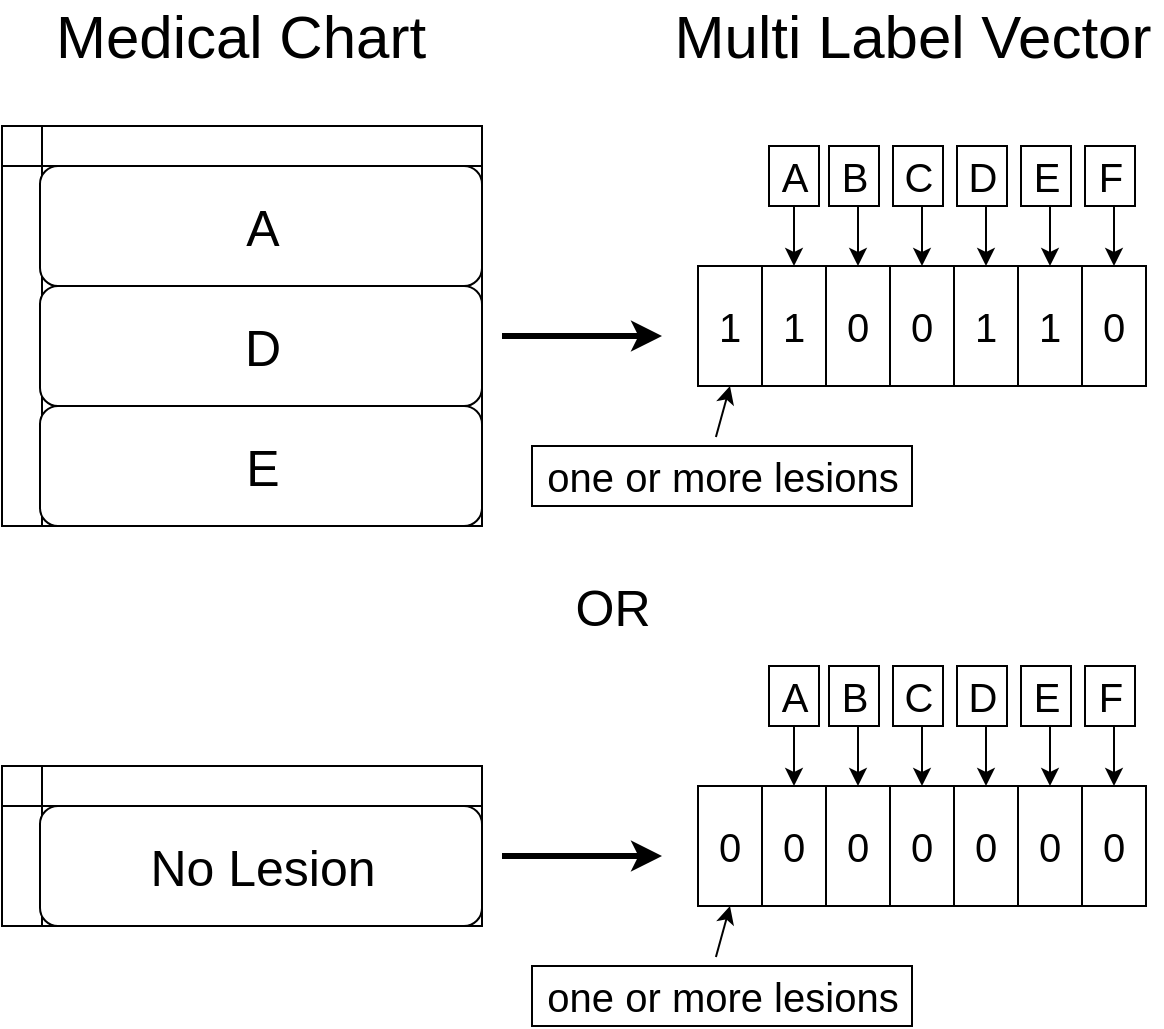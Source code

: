 <mxfile version="12.4.1" type="device" pages="1"><diagram id="_kd45w_9SIW4OjPJiupr" name="Page-1"><mxGraphModel dx="720" dy="1225" grid="1" gridSize="10" guides="1" tooltips="1" connect="1" arrows="1" fold="1" page="1" pageScale="1" pageWidth="827" pageHeight="1169" math="0" shadow="0"><root><mxCell id="0"/><mxCell id="1" parent="0"/><mxCell id="vW8SZiavvm8dF9IUGTl6-1" value="&lt;font style=&quot;font-size: 30px&quot;&gt;Medical Chart&lt;/font&gt;" style="text;html=1;align=center;verticalAlign=middle;resizable=0;points=[];;autosize=1;" vertex="1" parent="1"><mxGeometry x="59" y="330" width="200" height="30" as="geometry"/></mxCell><mxCell id="vW8SZiavvm8dF9IUGTl6-2" value="&lt;font style=&quot;font-size: 30px&quot;&gt;Multi Label Vector&lt;/font&gt;" style="text;html=1;align=center;verticalAlign=middle;resizable=0;points=[];;autosize=1;" vertex="1" parent="1"><mxGeometry x="370" y="330" width="250" height="30" as="geometry"/></mxCell><mxCell id="vW8SZiavvm8dF9IUGTl6-4" value="" style="shape=internalStorage;whiteSpace=wrap;html=1;backgroundOutline=1;" vertex="1" parent="1"><mxGeometry x="40" y="390" width="240" height="200" as="geometry"/></mxCell><mxCell id="vW8SZiavvm8dF9IUGTl6-5" value="" style="rounded=1;whiteSpace=wrap;html=1;" vertex="1" parent="1"><mxGeometry x="59" y="410" width="221" height="60" as="geometry"/></mxCell><mxCell id="vW8SZiavvm8dF9IUGTl6-6" value="" style="rounded=1;whiteSpace=wrap;html=1;" vertex="1" parent="1"><mxGeometry x="59" y="470" width="221" height="60" as="geometry"/></mxCell><mxCell id="vW8SZiavvm8dF9IUGTl6-7" value="" style="rounded=1;whiteSpace=wrap;html=1;" vertex="1" parent="1"><mxGeometry x="59" y="530" width="221" height="60" as="geometry"/></mxCell><mxCell id="vW8SZiavvm8dF9IUGTl6-10" value="&lt;font style=&quot;font-size: 25px&quot;&gt;A&lt;/font&gt;" style="text;html=1;align=center;verticalAlign=middle;resizable=0;points=[];;autosize=1;" vertex="1" parent="1"><mxGeometry x="154.5" y="430" width="30" height="20" as="geometry"/></mxCell><mxCell id="vW8SZiavvm8dF9IUGTl6-12" value="&lt;font style=&quot;font-size: 25px&quot;&gt;D&lt;/font&gt;" style="text;html=1;align=center;verticalAlign=middle;resizable=0;points=[];;autosize=1;" vertex="1" parent="1"><mxGeometry x="154.5" y="490" width="30" height="20" as="geometry"/></mxCell><mxCell id="vW8SZiavvm8dF9IUGTl6-13" value="&lt;font style=&quot;font-size: 25px&quot;&gt;E&lt;/font&gt;" style="text;html=1;align=center;verticalAlign=middle;resizable=0;points=[];;autosize=1;" vertex="1" parent="1"><mxGeometry x="154.5" y="550" width="30" height="20" as="geometry"/></mxCell><mxCell id="vW8SZiavvm8dF9IUGTl6-14" value="" style="endArrow=classic;html=1;strokeWidth=3;" edge="1" parent="1"><mxGeometry width="50" height="50" relative="1" as="geometry"><mxPoint x="290" y="495" as="sourcePoint"/><mxPoint x="370" y="495" as="targetPoint"/></mxGeometry></mxCell><mxCell id="vW8SZiavvm8dF9IUGTl6-15" value="&lt;font style=&quot;font-size: 20px&quot;&gt;one or more lesions&lt;/font&gt;" style="text;html=1;align=center;verticalAlign=middle;resizable=0;points=[];;autosize=1;strokeColor=#000000;" vertex="1" parent="1"><mxGeometry x="305" y="550" width="190" height="30" as="geometry"/></mxCell><mxCell id="vW8SZiavvm8dF9IUGTl6-16" value="&lt;font style=&quot;font-size: 20px&quot;&gt;1&lt;/font&gt;" style="rounded=0;whiteSpace=wrap;html=1;" vertex="1" parent="1"><mxGeometry x="388" y="460" width="32" height="60" as="geometry"/></mxCell><mxCell id="vW8SZiavvm8dF9IUGTl6-17" value="&lt;font style=&quot;font-size: 20px&quot;&gt;1&lt;/font&gt;" style="rounded=0;whiteSpace=wrap;html=1;" vertex="1" parent="1"><mxGeometry x="420" y="460" width="32" height="60" as="geometry"/></mxCell><mxCell id="vW8SZiavvm8dF9IUGTl6-18" value="&lt;font style=&quot;font-size: 20px&quot;&gt;0&lt;/font&gt;" style="rounded=0;whiteSpace=wrap;html=1;" vertex="1" parent="1"><mxGeometry x="452" y="460" width="32" height="60" as="geometry"/></mxCell><mxCell id="vW8SZiavvm8dF9IUGTl6-19" value="&lt;font style=&quot;font-size: 20px&quot;&gt;0&lt;/font&gt;" style="rounded=0;whiteSpace=wrap;html=1;" vertex="1" parent="1"><mxGeometry x="484" y="460" width="32" height="60" as="geometry"/></mxCell><mxCell id="vW8SZiavvm8dF9IUGTl6-20" value="&lt;font style=&quot;font-size: 20px&quot;&gt;1&lt;/font&gt;" style="rounded=0;whiteSpace=wrap;html=1;" vertex="1" parent="1"><mxGeometry x="516" y="460" width="32" height="60" as="geometry"/></mxCell><mxCell id="vW8SZiavvm8dF9IUGTl6-21" value="&lt;font style=&quot;font-size: 20px&quot;&gt;1&lt;/font&gt;" style="rounded=0;whiteSpace=wrap;html=1;" vertex="1" parent="1"><mxGeometry x="548" y="460" width="32" height="60" as="geometry"/></mxCell><mxCell id="vW8SZiavvm8dF9IUGTl6-22" value="&lt;font style=&quot;font-size: 20px&quot;&gt;0&lt;/font&gt;" style="rounded=0;whiteSpace=wrap;html=1;" vertex="1" parent="1"><mxGeometry x="580" y="460" width="32" height="60" as="geometry"/></mxCell><mxCell id="vW8SZiavvm8dF9IUGTl6-23" value="" style="endArrow=classic;html=1;strokeWidth=1;exitX=0.484;exitY=-0.15;exitDx=0;exitDy=0;exitPerimeter=0;entryX=0.5;entryY=1;entryDx=0;entryDy=0;" edge="1" parent="1" source="vW8SZiavvm8dF9IUGTl6-15" target="vW8SZiavvm8dF9IUGTl6-16"><mxGeometry width="50" height="50" relative="1" as="geometry"><mxPoint x="40" y="660" as="sourcePoint"/><mxPoint x="90" y="610" as="targetPoint"/></mxGeometry></mxCell><mxCell id="vW8SZiavvm8dF9IUGTl6-24" value="&lt;font style=&quot;font-size: 20px&quot;&gt;A&lt;/font&gt;" style="text;html=1;align=center;verticalAlign=middle;resizable=0;points=[];;autosize=1;strokeColor=#000000;" vertex="1" parent="1"><mxGeometry x="423.5" y="400" width="25" height="30" as="geometry"/></mxCell><mxCell id="vW8SZiavvm8dF9IUGTl6-25" value="" style="endArrow=classic;html=1;strokeWidth=1;" edge="1" parent="1"><mxGeometry width="50" height="50" relative="1" as="geometry"><mxPoint x="436" y="430" as="sourcePoint"/><mxPoint x="436" y="460" as="targetPoint"/></mxGeometry></mxCell><mxCell id="vW8SZiavvm8dF9IUGTl6-26" value="&lt;font style=&quot;font-size: 20px&quot;&gt;B&lt;/font&gt;" style="text;html=1;align=center;verticalAlign=middle;resizable=0;points=[];;autosize=1;strokeColor=#000000;" vertex="1" parent="1"><mxGeometry x="453.5" y="400" width="25" height="30" as="geometry"/></mxCell><mxCell id="vW8SZiavvm8dF9IUGTl6-27" value="" style="endArrow=classic;html=1;strokeWidth=1;" edge="1" parent="1"><mxGeometry width="50" height="50" relative="1" as="geometry"><mxPoint x="468" y="430" as="sourcePoint"/><mxPoint x="468" y="460" as="targetPoint"/></mxGeometry></mxCell><mxCell id="vW8SZiavvm8dF9IUGTl6-28" value="&lt;font style=&quot;font-size: 20px&quot;&gt;C&lt;/font&gt;" style="text;html=1;align=center;verticalAlign=middle;resizable=0;points=[];;autosize=1;strokeColor=#000000;" vertex="1" parent="1"><mxGeometry x="485.5" y="400" width="25" height="30" as="geometry"/></mxCell><mxCell id="vW8SZiavvm8dF9IUGTl6-29" value="" style="endArrow=classic;html=1;strokeWidth=1;" edge="1" parent="1"><mxGeometry width="50" height="50" relative="1" as="geometry"><mxPoint x="500" y="430" as="sourcePoint"/><mxPoint x="500" y="460" as="targetPoint"/></mxGeometry></mxCell><mxCell id="vW8SZiavvm8dF9IUGTl6-30" value="&lt;font style=&quot;font-size: 20px&quot;&gt;D&lt;/font&gt;" style="text;html=1;align=center;verticalAlign=middle;resizable=0;points=[];;autosize=1;strokeColor=#000000;" vertex="1" parent="1"><mxGeometry x="517.5" y="400" width="25" height="30" as="geometry"/></mxCell><mxCell id="vW8SZiavvm8dF9IUGTl6-31" value="" style="endArrow=classic;html=1;strokeWidth=1;" edge="1" parent="1"><mxGeometry width="50" height="50" relative="1" as="geometry"><mxPoint x="532" y="430" as="sourcePoint"/><mxPoint x="532" y="460" as="targetPoint"/></mxGeometry></mxCell><mxCell id="vW8SZiavvm8dF9IUGTl6-32" value="&lt;font style=&quot;font-size: 20px&quot;&gt;E&lt;/font&gt;" style="text;html=1;align=center;verticalAlign=middle;resizable=0;points=[];;autosize=1;strokeColor=#000000;" vertex="1" parent="1"><mxGeometry x="549.5" y="400" width="25" height="30" as="geometry"/></mxCell><mxCell id="vW8SZiavvm8dF9IUGTl6-33" value="" style="endArrow=classic;html=1;strokeWidth=1;" edge="1" parent="1"><mxGeometry width="50" height="50" relative="1" as="geometry"><mxPoint x="564" y="430" as="sourcePoint"/><mxPoint x="564" y="460" as="targetPoint"/></mxGeometry></mxCell><mxCell id="vW8SZiavvm8dF9IUGTl6-34" value="&lt;font style=&quot;font-size: 20px&quot;&gt;F&lt;/font&gt;" style="text;html=1;align=center;verticalAlign=middle;resizable=0;points=[];;autosize=1;strokeColor=#000000;" vertex="1" parent="1"><mxGeometry x="581.5" y="400" width="25" height="30" as="geometry"/></mxCell><mxCell id="vW8SZiavvm8dF9IUGTl6-35" value="" style="endArrow=classic;html=1;strokeWidth=1;" edge="1" parent="1"><mxGeometry width="50" height="50" relative="1" as="geometry"><mxPoint x="596" y="430" as="sourcePoint"/><mxPoint x="596" y="460" as="targetPoint"/></mxGeometry></mxCell><mxCell id="vW8SZiavvm8dF9IUGTl6-36" value="&lt;font style=&quot;font-size: 25px&quot;&gt;OR&lt;/font&gt;" style="text;html=1;align=center;verticalAlign=middle;resizable=0;points=[];;autosize=1;" vertex="1" parent="1"><mxGeometry x="320" y="620" width="50" height="20" as="geometry"/></mxCell><mxCell id="vW8SZiavvm8dF9IUGTl6-37" value="" style="shape=internalStorage;whiteSpace=wrap;html=1;backgroundOutline=1;" vertex="1" parent="1"><mxGeometry x="40" y="710" width="240" height="80" as="geometry"/></mxCell><mxCell id="vW8SZiavvm8dF9IUGTl6-38" value="" style="rounded=1;whiteSpace=wrap;html=1;" vertex="1" parent="1"><mxGeometry x="59" y="730" width="221" height="60" as="geometry"/></mxCell><mxCell id="vW8SZiavvm8dF9IUGTl6-41" value="&lt;font style=&quot;font-size: 25px&quot;&gt;No Lesion&lt;/font&gt;" style="text;html=1;align=center;verticalAlign=middle;resizable=0;points=[];;autosize=1;" vertex="1" parent="1"><mxGeometry x="104.5" y="750" width="130" height="20" as="geometry"/></mxCell><mxCell id="vW8SZiavvm8dF9IUGTl6-44" value="" style="endArrow=classic;html=1;strokeWidth=3;" edge="1" parent="1"><mxGeometry width="50" height="50" relative="1" as="geometry"><mxPoint x="290" y="755" as="sourcePoint"/><mxPoint x="370" y="755" as="targetPoint"/></mxGeometry></mxCell><mxCell id="vW8SZiavvm8dF9IUGTl6-45" value="&lt;font style=&quot;font-size: 20px&quot;&gt;one or more lesions&lt;/font&gt;" style="text;html=1;align=center;verticalAlign=middle;resizable=0;points=[];;autosize=1;strokeColor=#000000;" vertex="1" parent="1"><mxGeometry x="305" y="810" width="190" height="30" as="geometry"/></mxCell><mxCell id="vW8SZiavvm8dF9IUGTl6-46" value="&lt;font style=&quot;font-size: 20px&quot;&gt;0&lt;/font&gt;" style="rounded=0;whiteSpace=wrap;html=1;" vertex="1" parent="1"><mxGeometry x="388" y="720" width="32" height="60" as="geometry"/></mxCell><mxCell id="vW8SZiavvm8dF9IUGTl6-47" value="&lt;font style=&quot;font-size: 20px&quot;&gt;0&lt;/font&gt;" style="rounded=0;whiteSpace=wrap;html=1;" vertex="1" parent="1"><mxGeometry x="420" y="720" width="32" height="60" as="geometry"/></mxCell><mxCell id="vW8SZiavvm8dF9IUGTl6-48" value="&lt;font style=&quot;font-size: 20px&quot;&gt;0&lt;/font&gt;" style="rounded=0;whiteSpace=wrap;html=1;" vertex="1" parent="1"><mxGeometry x="452" y="720" width="32" height="60" as="geometry"/></mxCell><mxCell id="vW8SZiavvm8dF9IUGTl6-49" value="&lt;font style=&quot;font-size: 20px&quot;&gt;0&lt;/font&gt;" style="rounded=0;whiteSpace=wrap;html=1;" vertex="1" parent="1"><mxGeometry x="484" y="720" width="32" height="60" as="geometry"/></mxCell><mxCell id="vW8SZiavvm8dF9IUGTl6-50" value="&lt;font style=&quot;font-size: 20px&quot;&gt;0&lt;/font&gt;" style="rounded=0;whiteSpace=wrap;html=1;" vertex="1" parent="1"><mxGeometry x="516" y="720" width="32" height="60" as="geometry"/></mxCell><mxCell id="vW8SZiavvm8dF9IUGTl6-51" value="&lt;font style=&quot;font-size: 20px&quot;&gt;0&lt;/font&gt;" style="rounded=0;whiteSpace=wrap;html=1;" vertex="1" parent="1"><mxGeometry x="548" y="720" width="32" height="60" as="geometry"/></mxCell><mxCell id="vW8SZiavvm8dF9IUGTl6-52" value="&lt;font style=&quot;font-size: 20px&quot;&gt;0&lt;/font&gt;" style="rounded=0;whiteSpace=wrap;html=1;" vertex="1" parent="1"><mxGeometry x="580" y="720" width="32" height="60" as="geometry"/></mxCell><mxCell id="vW8SZiavvm8dF9IUGTl6-53" value="" style="endArrow=classic;html=1;strokeWidth=1;exitX=0.484;exitY=-0.15;exitDx=0;exitDy=0;exitPerimeter=0;entryX=0.5;entryY=1;entryDx=0;entryDy=0;" edge="1" parent="1" source="vW8SZiavvm8dF9IUGTl6-45" target="vW8SZiavvm8dF9IUGTl6-46"><mxGeometry width="50" height="50" relative="1" as="geometry"><mxPoint x="40" y="920" as="sourcePoint"/><mxPoint x="90" y="870" as="targetPoint"/></mxGeometry></mxCell><mxCell id="vW8SZiavvm8dF9IUGTl6-54" value="&lt;font style=&quot;font-size: 20px&quot;&gt;A&lt;/font&gt;" style="text;html=1;align=center;verticalAlign=middle;resizable=0;points=[];;autosize=1;strokeColor=#000000;" vertex="1" parent="1"><mxGeometry x="423.5" y="660" width="25" height="30" as="geometry"/></mxCell><mxCell id="vW8SZiavvm8dF9IUGTl6-55" value="" style="endArrow=classic;html=1;strokeWidth=1;" edge="1" parent="1"><mxGeometry width="50" height="50" relative="1" as="geometry"><mxPoint x="436" y="690" as="sourcePoint"/><mxPoint x="436" y="720" as="targetPoint"/></mxGeometry></mxCell><mxCell id="vW8SZiavvm8dF9IUGTl6-56" value="&lt;font style=&quot;font-size: 20px&quot;&gt;B&lt;/font&gt;" style="text;html=1;align=center;verticalAlign=middle;resizable=0;points=[];;autosize=1;strokeColor=#000000;" vertex="1" parent="1"><mxGeometry x="453.5" y="660" width="25" height="30" as="geometry"/></mxCell><mxCell id="vW8SZiavvm8dF9IUGTl6-57" value="" style="endArrow=classic;html=1;strokeWidth=1;" edge="1" parent="1"><mxGeometry width="50" height="50" relative="1" as="geometry"><mxPoint x="468" y="690" as="sourcePoint"/><mxPoint x="468" y="720" as="targetPoint"/></mxGeometry></mxCell><mxCell id="vW8SZiavvm8dF9IUGTl6-58" value="&lt;font style=&quot;font-size: 20px&quot;&gt;C&lt;/font&gt;" style="text;html=1;align=center;verticalAlign=middle;resizable=0;points=[];;autosize=1;strokeColor=#000000;" vertex="1" parent="1"><mxGeometry x="485.5" y="660" width="25" height="30" as="geometry"/></mxCell><mxCell id="vW8SZiavvm8dF9IUGTl6-59" value="" style="endArrow=classic;html=1;strokeWidth=1;" edge="1" parent="1"><mxGeometry width="50" height="50" relative="1" as="geometry"><mxPoint x="500" y="690" as="sourcePoint"/><mxPoint x="500" y="720" as="targetPoint"/></mxGeometry></mxCell><mxCell id="vW8SZiavvm8dF9IUGTl6-60" value="&lt;font style=&quot;font-size: 20px&quot;&gt;D&lt;/font&gt;" style="text;html=1;align=center;verticalAlign=middle;resizable=0;points=[];;autosize=1;strokeColor=#000000;" vertex="1" parent="1"><mxGeometry x="517.5" y="660" width="25" height="30" as="geometry"/></mxCell><mxCell id="vW8SZiavvm8dF9IUGTl6-61" value="" style="endArrow=classic;html=1;strokeWidth=1;" edge="1" parent="1"><mxGeometry width="50" height="50" relative="1" as="geometry"><mxPoint x="532" y="690" as="sourcePoint"/><mxPoint x="532" y="720" as="targetPoint"/></mxGeometry></mxCell><mxCell id="vW8SZiavvm8dF9IUGTl6-62" value="&lt;font style=&quot;font-size: 20px&quot;&gt;E&lt;/font&gt;" style="text;html=1;align=center;verticalAlign=middle;resizable=0;points=[];;autosize=1;strokeColor=#000000;" vertex="1" parent="1"><mxGeometry x="549.5" y="660" width="25" height="30" as="geometry"/></mxCell><mxCell id="vW8SZiavvm8dF9IUGTl6-63" value="" style="endArrow=classic;html=1;strokeWidth=1;" edge="1" parent="1"><mxGeometry width="50" height="50" relative="1" as="geometry"><mxPoint x="564" y="690" as="sourcePoint"/><mxPoint x="564" y="720" as="targetPoint"/></mxGeometry></mxCell><mxCell id="vW8SZiavvm8dF9IUGTl6-64" value="&lt;font style=&quot;font-size: 20px&quot;&gt;F&lt;/font&gt;" style="text;html=1;align=center;verticalAlign=middle;resizable=0;points=[];;autosize=1;strokeColor=#000000;" vertex="1" parent="1"><mxGeometry x="581.5" y="660" width="25" height="30" as="geometry"/></mxCell><mxCell id="vW8SZiavvm8dF9IUGTl6-65" value="" style="endArrow=classic;html=1;strokeWidth=1;" edge="1" parent="1"><mxGeometry width="50" height="50" relative="1" as="geometry"><mxPoint x="596" y="690" as="sourcePoint"/><mxPoint x="596" y="720" as="targetPoint"/></mxGeometry></mxCell></root></mxGraphModel></diagram></mxfile>